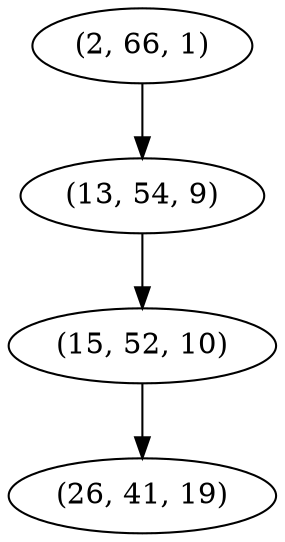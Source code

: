 digraph tree {
    "(2, 66, 1)";
    "(13, 54, 9)";
    "(15, 52, 10)";
    "(26, 41, 19)";
    "(2, 66, 1)" -> "(13, 54, 9)";
    "(13, 54, 9)" -> "(15, 52, 10)";
    "(15, 52, 10)" -> "(26, 41, 19)";
}
